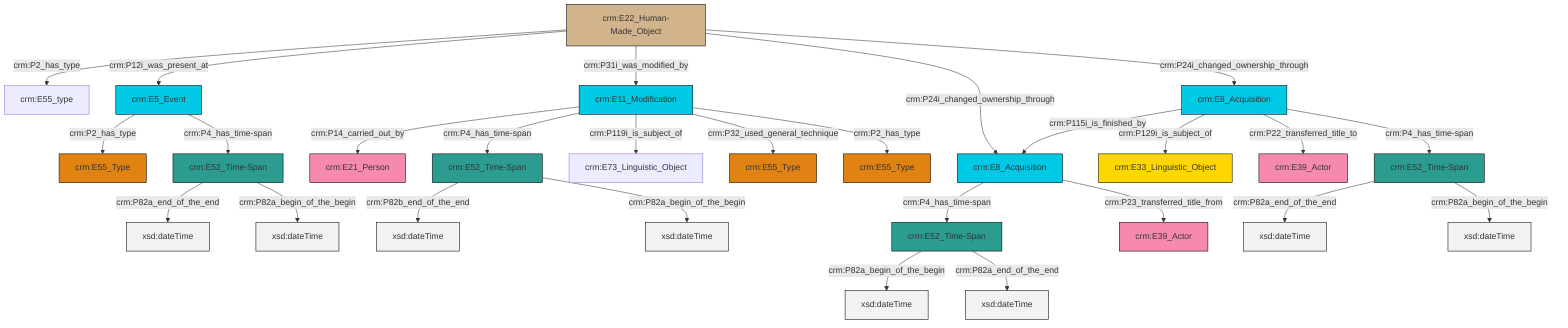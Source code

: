 graph TD
classDef Literal fill:#f2f2f2,stroke:#000000;
classDef CRM_Entity fill:#FFFFFF,stroke:#000000;
classDef Temporal_Entity fill:#00C9E6, stroke:#000000;
classDef Type fill:#E18312, stroke:#000000;
classDef Time-Span fill:#2C9C91, stroke:#000000;
classDef Appellation fill:#FFEB7F, stroke:#000000;
classDef Place fill:#008836, stroke:#000000;
classDef Persistent_Item fill:#B266B2, stroke:#000000;
classDef Conceptual_Object fill:#FFD700, stroke:#000000;
classDef Physical_Thing fill:#D2B48C, stroke:#000000;
classDef Actor fill:#f58aad, stroke:#000000;
classDef PC_Classes fill:#4ce600, stroke:#000000;
classDef Multi fill:#cccccc,stroke:#000000;

0["crm:E52_Time-Span"]:::Time-Span -->|crm:P82a_end_of_the_end| 1[xsd:dateTime]:::Literal
8["crm:E8_Acquisition"]:::Temporal_Entity -->|crm:P4_has_time-span| 9["crm:E52_Time-Span"]:::Time-Span
10["crm:E11_Modification"]:::Temporal_Entity -->|crm:P14_carried_out_by| 11["crm:E21_Person"]:::Actor
12["crm:E22_Human-Made_Object"]:::Physical_Thing -->|crm:P2_has_type| 2["crm:E55_type"]:::Default
4["crm:E5_Event"]:::Temporal_Entity -->|crm:P2_has_type| 17["crm:E55_Type"]:::Type
8["crm:E8_Acquisition"]:::Temporal_Entity -->|crm:P23_transferred_title_from| 18["crm:E39_Actor"]:::Actor
9["crm:E52_Time-Span"]:::Time-Span -->|crm:P82a_begin_of_the_begin| 19[xsd:dateTime]:::Literal
0["crm:E52_Time-Span"]:::Time-Span -->|crm:P82a_begin_of_the_begin| 24[xsd:dateTime]:::Literal
12["crm:E22_Human-Made_Object"]:::Physical_Thing -->|crm:P12i_was_present_at| 4["crm:E5_Event"]:::Temporal_Entity
4["crm:E5_Event"]:::Temporal_Entity -->|crm:P4_has_time-span| 0["crm:E52_Time-Span"]:::Time-Span
12["crm:E22_Human-Made_Object"]:::Physical_Thing -->|crm:P31i_was_modified_by| 10["crm:E11_Modification"]:::Temporal_Entity
13["crm:E8_Acquisition"]:::Temporal_Entity -->|crm:P115i_is_finished_by| 8["crm:E8_Acquisition"]:::Temporal_Entity
13["crm:E8_Acquisition"]:::Temporal_Entity -->|crm:P129i_is_subject_of| 30["crm:E33_Linguistic_Object"]:::Conceptual_Object
13["crm:E8_Acquisition"]:::Temporal_Entity -->|crm:P22_transferred_title_to| 28["crm:E39_Actor"]:::Actor
31["crm:E52_Time-Span"]:::Time-Span -->|crm:P82b_end_of_the_end| 32[xsd:dateTime]:::Literal
10["crm:E11_Modification"]:::Temporal_Entity -->|crm:P4_has_time-span| 31["crm:E52_Time-Span"]:::Time-Span
12["crm:E22_Human-Made_Object"]:::Physical_Thing -->|crm:P24i_changed_ownership_through| 8["crm:E8_Acquisition"]:::Temporal_Entity
13["crm:E8_Acquisition"]:::Temporal_Entity -->|crm:P4_has_time-span| 25["crm:E52_Time-Span"]:::Time-Span
25["crm:E52_Time-Span"]:::Time-Span -->|crm:P82a_end_of_the_end| 33[xsd:dateTime]:::Literal
25["crm:E52_Time-Span"]:::Time-Span -->|crm:P82a_begin_of_the_begin| 39[xsd:dateTime]:::Literal
12["crm:E22_Human-Made_Object"]:::Physical_Thing -->|crm:P24i_changed_ownership_through| 13["crm:E8_Acquisition"]:::Temporal_Entity
9["crm:E52_Time-Span"]:::Time-Span -->|crm:P82a_end_of_the_end| 40[xsd:dateTime]:::Literal
31["crm:E52_Time-Span"]:::Time-Span -->|crm:P82a_begin_of_the_begin| 41[xsd:dateTime]:::Literal
10["crm:E11_Modification"]:::Temporal_Entity -->|crm:P119i_is_subject_of| 22["crm:E73_Linguistic_Object"]:::Default
10["crm:E11_Modification"]:::Temporal_Entity -->|crm:P32_used_general_technique| 6["crm:E55_Type"]:::Type
10["crm:E11_Modification"]:::Temporal_Entity -->|crm:P2_has_type| 20["crm:E55_Type"]:::Type